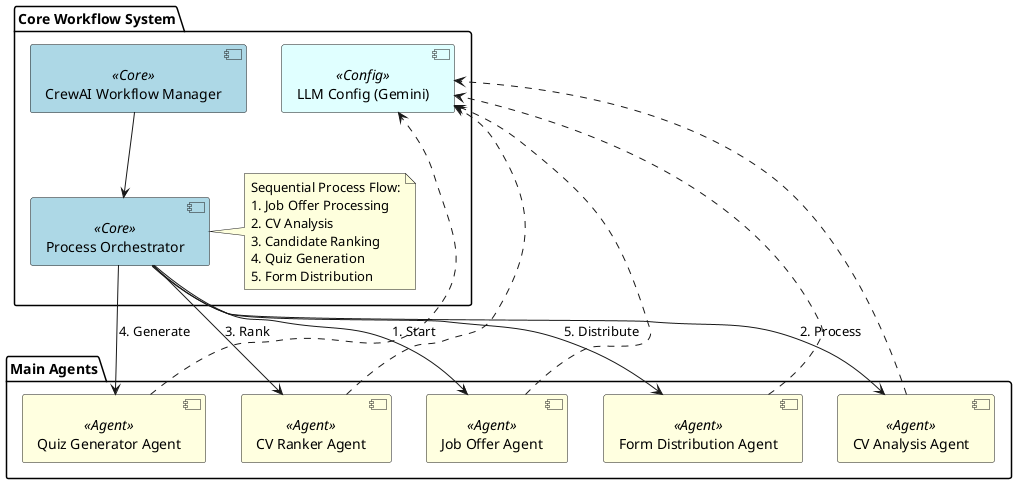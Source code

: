 @startuml Workflow and Orchestration

skinparam componentStyle uml2
skinparam component {
    BackgroundColor<<Core>> LightBlue
    BackgroundColor<<Agent>> LightYellow
    BackgroundColor<<Config>> LightCyan
}

package "Core Workflow System" {
    [CrewAI Workflow Manager] <<Core>> as workflow
    [Process Orchestrator] <<Core>> as orchestrator
    [LLM Config (Gemini)] <<Config>> as llm_config
    
    note right of orchestrator
        Sequential Process Flow:
        1. Job Offer Processing
        2. CV Analysis
        3. Candidate Ranking
        4. Quiz Generation
        5. Form Distribution
    end note
}

package "Main Agents" {
    [Job Offer Agent] <<Agent>> as job_agent
    [CV Analysis Agent] <<Agent>> as cv_agent
    [CV Ranker Agent] <<Agent>> as rank_agent
    [Quiz Generator Agent] <<Agent>> as quiz_agent
    [Form Distribution Agent] <<Agent>> as form_agent
}

' Core Relations
workflow --> orchestrator
orchestrator --> job_agent : "1. Start"
orchestrator --> cv_agent : "2. Process"
orchestrator --> rank_agent : "3. Rank"
orchestrator --> quiz_agent : "4. Generate"
orchestrator --> form_agent : "5. Distribute"

' Configuration Relations
job_agent ..> llm_config
cv_agent ..> llm_config
rank_agent ..> llm_config
quiz_agent ..> llm_config
form_agent ..> llm_config

@enduml 